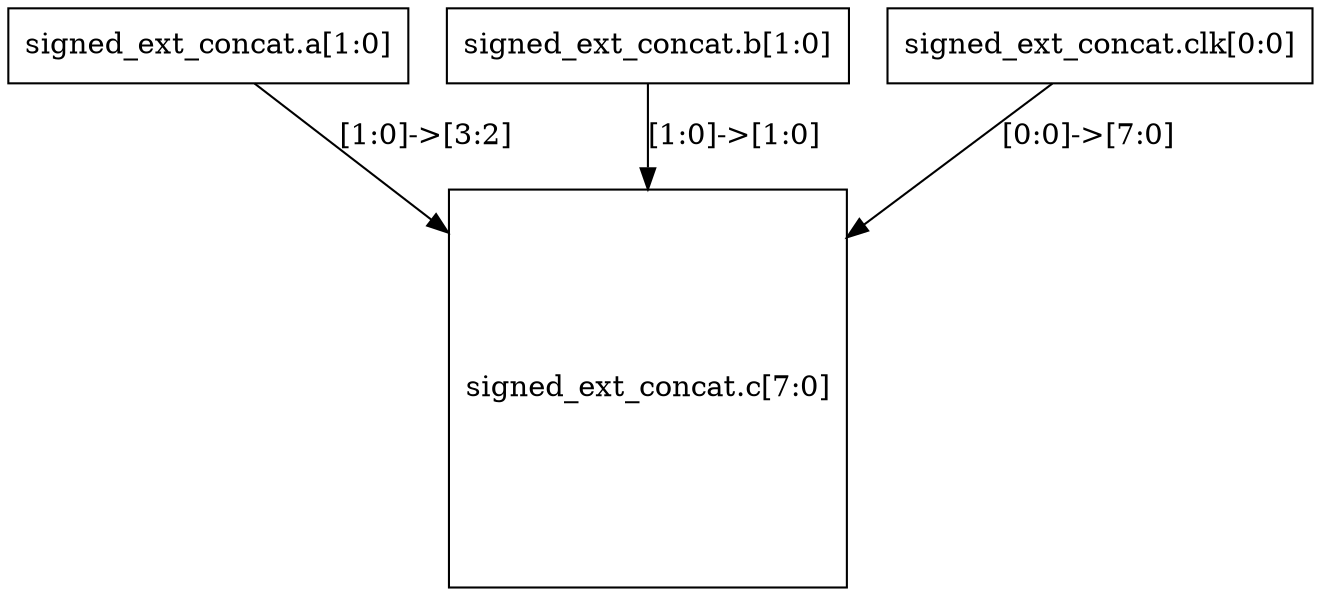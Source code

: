 digraph G {
	"signed_ext_concat.a" -> "signed_ext_concat.c"[label="[1:0]->[3:2]"];
	"signed_ext_concat.b" -> "signed_ext_concat.c"[label="[1:0]->[1:0]"];
	"signed_ext_concat.clk" -> "signed_ext_concat.c"[label="[0:0]->[7:0]"];
	"signed_ext_concat.a" [shape=rectangle, label="signed_ext_concat.a[1:0]"];
	"signed_ext_concat.b" [shape=rectangle, label="signed_ext_concat.b[1:0]"];
	"signed_ext_concat.c" [shape=square, label="signed_ext_concat.c[7:0]"];
	"signed_ext_concat.clk" [shape=rectangle, label="signed_ext_concat.clk[0:0]"];
}
